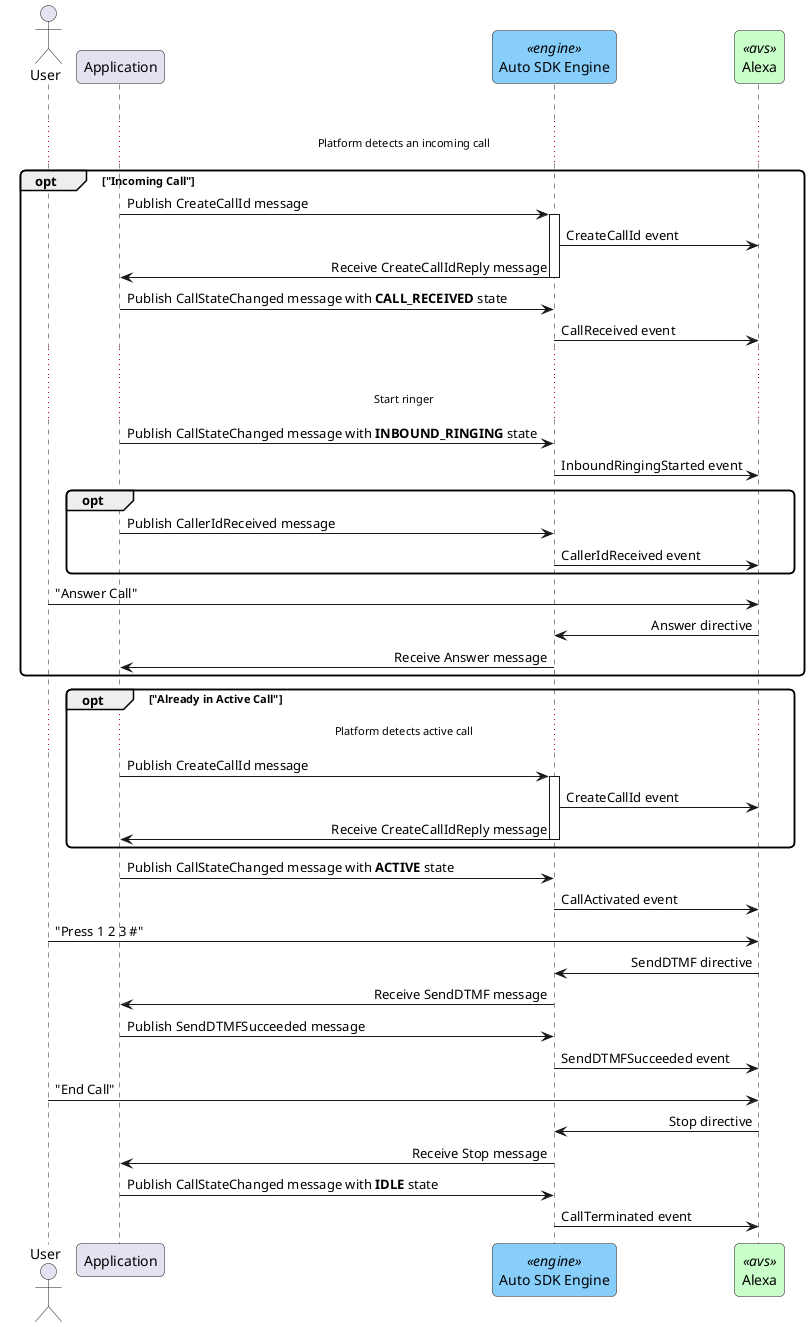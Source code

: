 @startuml

<style>
sequenceDiagram {
    .engine {
        BackgroundColor LightSkyBlue
        BorderColor CornflowerBlue
    }
    .avs {
        BackgroundColor TECHNOLOGY
        BorderColor Green
    }
}
</style>

skinparam roundcorner 10
skinparam sequenceMessageAlign direction

actor User Order 10
participant Application  order 30
participant "Auto SDK Engine"  as AutoSDK  <<engine>> order 40
participant "Alexa" as Alexa <<avs>> order 50

opt "Incoming Call"
... Platform detects an incoming call ...
opt "Incoming Call"
Application -> AutoSDK : Publish CreateCallId message 
activate AutoSDK
AutoSDK -> Alexa : CreateCallId event
AutoSDK -> Application : Receive CreateCallIdReply message
deactivate AutoSDK
Application -> AutoSDK : Publish CallStateChanged message with **CALL_RECEIVED** state
AutoSDK -> Alexa : CallReceived event
...

... Start ringer ...
Application -> AutoSDK : Publish CallStateChanged message with **INBOUND_RINGING** state
AutoSDK -> Alexa : InboundRingingStarted event

opt
Application -> AutoSDK : Publish CallerIdReceived message
AutoSDK -> Alexa : CallerIdReceived event
end

User -> Alexa : "Answer Call"
Alexa -> AutoSDK : Answer directive
AutoSDK -> Application : Receive Answer message
end 

opt "Already in Active Call"
... Platform detects active call ...
Application -> AutoSDK : Publish CreateCallId message 
activate AutoSDK
AutoSDK -> Alexa : CreateCallId event
AutoSDK -> Application : Receive CreateCallIdReply message
deactivate AutoSDK
end

Application -> AutoSDK : Publish CallStateChanged message with **ACTIVE** state
AutoSDK -> Alexa : CallActivated event

User -> Alexa : "Press 1 2 3 #"
Alexa -> AutoSDK : SendDTMF directive
AutoSDK -> Application : Receive SendDTMF message
Application -> AutoSDK : Publish SendDTMFSucceeded message 
AutoSDK -> Alexa : SendDTMFSucceeded event

User -> Alexa : "End Call"

Alexa -> AutoSDK : Stop directive 
AutoSDK -> Application : Receive Stop message
Application -> AutoSDK : Publish CallStateChanged message with **IDLE** state
AutoSDK -> Alexa : CallTerminated event
@enduml